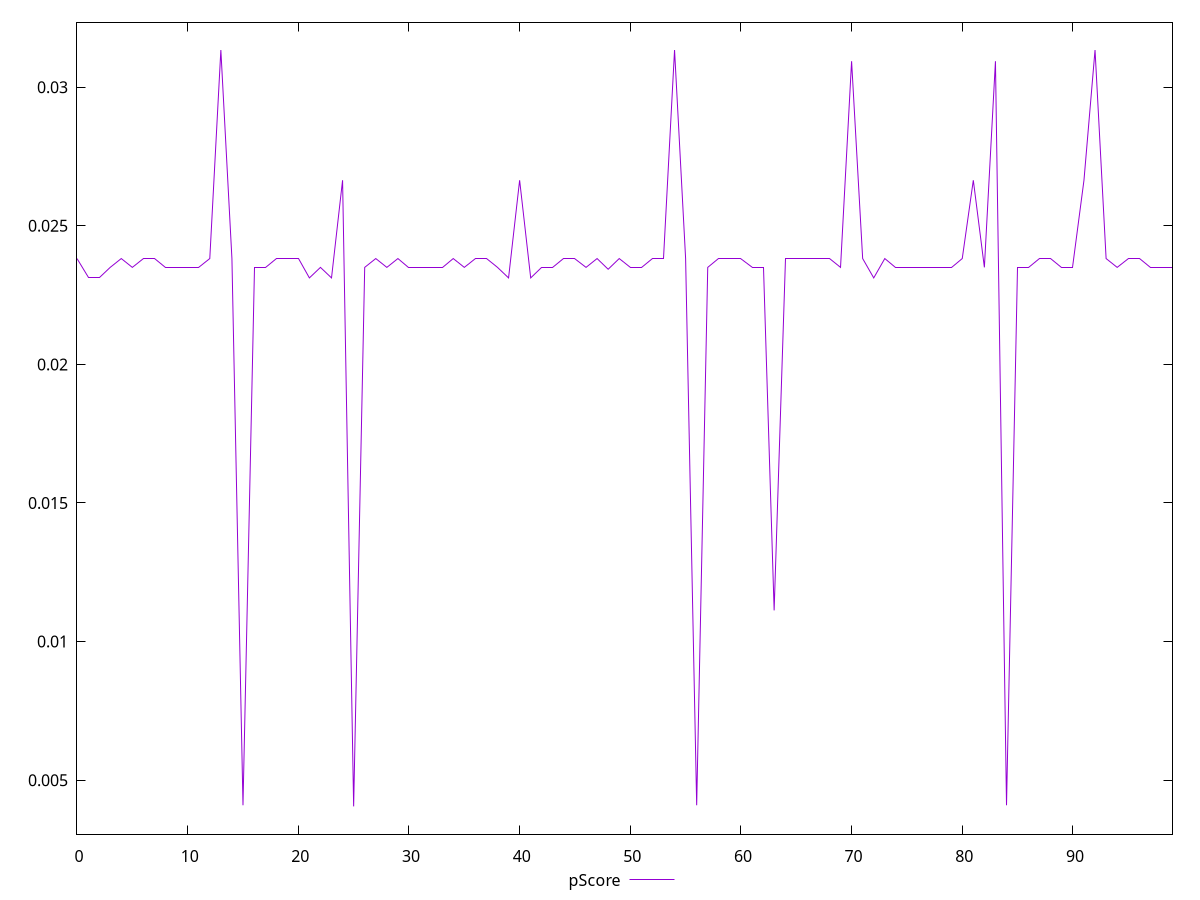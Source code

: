 reset

$pScore <<EOF
0 0.02381832188081562
1 0.023119986241413648
2 0.023119986241413648
3 0.023500050050571486
4 0.02381832188081562
5 0.023500050050571486
6 0.02381832188081562
7 0.02381832188081562
8 0.023500050050571486
9 0.023500050050571486
10 0.023500050050571486
11 0.023500050050571486
12 0.02381832188081562
13 0.03134133461294292
14 0.02381832188081562
15 0.0040969197158846615
16 0.023500050050571486
17 0.023500050050571486
18 0.02381832188081562
19 0.02381832188081562
20 0.02381832188081562
21 0.023119986241413648
22 0.023500050050571486
23 0.023119986241413648
24 0.0266436301758583
25 0.004054126984273931
26 0.023500050050571486
27 0.02381832188081562
28 0.023500050050571486
29 0.02381832188081562
30 0.023500050050571486
31 0.023500050050571486
32 0.023500050050571486
33 0.023500050050571486
34 0.02381832188081562
35 0.023500050050571486
36 0.02381832188081562
37 0.02381832188081562
38 0.023500050050571486
39 0.023119986241413648
40 0.0266436301758583
41 0.023119986241413648
42 0.023500050050571486
43 0.023500050050571486
44 0.02381832188081562
45 0.02381832188081562
46 0.023500050050571486
47 0.02381832188081562
48 0.023432370261730895
49 0.02381832188081562
50 0.023500050050571486
51 0.023500050050571486
52 0.02381832188081562
53 0.02381832188081562
54 0.03134133461294292
55 0.02381832188081562
56 0.0040969197158846615
57 0.023500050050571486
58 0.02381832188081562
59 0.02381832188081562
60 0.02381832188081562
61 0.023500050050571486
62 0.023500050050571486
63 0.011126030220645566
64 0.02381832188081562
65 0.02381832188081562
66 0.02381832188081562
67 0.02381832188081562
68 0.02381832188081562
69 0.023500050050571486
70 0.030937445685189635
71 0.02381832188081562
72 0.023119986241413648
73 0.02381832188081562
74 0.023500050050571486
75 0.023500050050571486
76 0.023500050050571486
77 0.023500050050571486
78 0.023500050050571486
79 0.023500050050571486
80 0.02381832188081562
81 0.0266436301758583
82 0.023500050050571486
83 0.030937445685189635
84 0.0040969197158846615
85 0.023500050050571486
86 0.023500050050571486
87 0.02381832188081562
88 0.02381832188081562
89 0.023500050050571486
90 0.023500050050571486
91 0.0266436301758583
92 0.03134133461294292
93 0.02381832188081562
94 0.023500050050571486
95 0.02381832188081562
96 0.02381832188081562
97 0.023500050050571486
98 0.023500050050571486
99 0.023500050050571486
EOF

set key outside below
set xrange [0:99]
set yrange [0.0030541269842739313:0.03234133461294292]
set trange [0.0030541269842739313:0.03234133461294292]
set terminal svg size 640, 500 enhanced background rgb 'white'
set output "report_00013_2021-02-09T12-04-24.940Z/cumulative-layout-shift/samples/pages+cached+noadtech+nomedia/pScore/values.svg"

plot $pScore title "pScore" with line

reset

